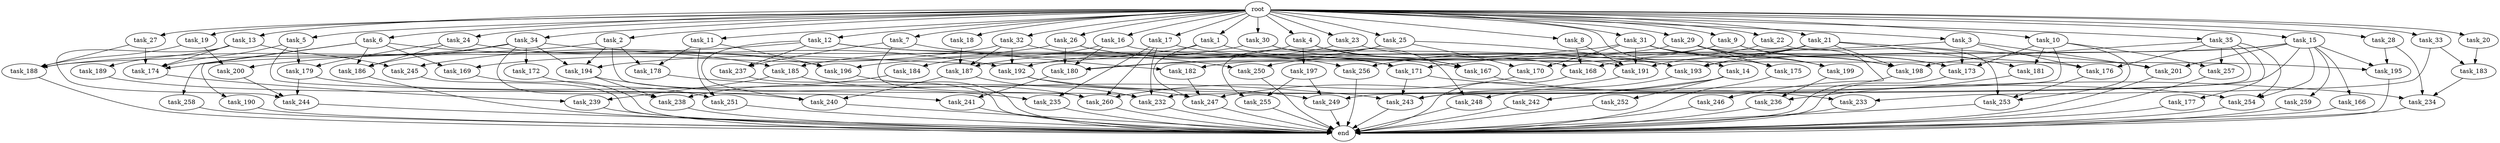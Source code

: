 digraph G {
  root [size="0.000000"];
  task_1 [size="1.024000"];
  task_2 [size="1.024000"];
  task_3 [size="1.024000"];
  task_4 [size="1.024000"];
  task_5 [size="1.024000"];
  task_6 [size="1.024000"];
  task_7 [size="1.024000"];
  task_8 [size="1.024000"];
  task_9 [size="1.024000"];
  task_10 [size="1.024000"];
  task_11 [size="1.024000"];
  task_12 [size="1.024000"];
  task_13 [size="1.024000"];
  task_14 [size="1.024000"];
  task_15 [size="1.024000"];
  task_16 [size="1.024000"];
  task_17 [size="1.024000"];
  task_18 [size="1.024000"];
  task_19 [size="1.024000"];
  task_20 [size="1.024000"];
  task_21 [size="1.024000"];
  task_22 [size="1.024000"];
  task_23 [size="1.024000"];
  task_24 [size="1.024000"];
  task_25 [size="1.024000"];
  task_26 [size="1.024000"];
  task_27 [size="1.024000"];
  task_28 [size="1.024000"];
  task_29 [size="1.024000"];
  task_30 [size="1.024000"];
  task_31 [size="1.024000"];
  task_32 [size="1.024000"];
  task_33 [size="1.024000"];
  task_34 [size="1.024000"];
  task_35 [size="1.024000"];
  task_166 [size="549755813.888000"];
  task_167 [size="635655159.808000"];
  task_168 [size="1486058684.416000"];
  task_169 [size="558345748.480000"];
  task_170 [size="1073741824.000000"];
  task_171 [size="1279900254.208000"];
  task_172 [size="34359738.368000"];
  task_173 [size="1142461300.736000"];
  task_174 [size="695784701.952000"];
  task_175 [size="893353197.568000"];
  task_176 [size="1279900254.208000"];
  task_177 [size="695784701.952000"];
  task_178 [size="1168231104.512000"];
  task_179 [size="171798691.840000"];
  task_180 [size="1013612281.856000"];
  task_181 [size="249108103.168000"];
  task_182 [size="292057776.128000"];
  task_183 [size="858993459.200000"];
  task_184 [size="214748364.800000"];
  task_185 [size="274877906.944000"];
  task_186 [size="309237645.312000"];
  task_187 [size="712964571.136000"];
  task_188 [size="1906965479.424000"];
  task_189 [size="549755813.888000"];
  task_190 [size="137438953.472000"];
  task_191 [size="2319282339.840000"];
  task_192 [size="1151051235.328000"];
  task_193 [size="1529008357.376000"];
  task_194 [size="1589137899.520000"];
  task_195 [size="1623497637.888000"];
  task_196 [size="1305670057.984000"];
  task_197 [size="77309411.328000"];
  task_198 [size="1159641169.920000"];
  task_199 [size="893353197.568000"];
  task_200 [size="970662608.896000"];
  task_201 [size="798863917.056000"];
  task_232 [size="2052994367.488000"];
  task_233 [size="618475290.624000"];
  task_234 [size="1494648619.008000"];
  task_235 [size="558345748.480000"];
  task_236 [size="764504178.688000"];
  task_237 [size="627065225.216000"];
  task_238 [size="309237645.312000"];
  task_239 [size="386547056.640000"];
  task_240 [size="704374636.544000"];
  task_241 [size="730144440.320000"];
  task_242 [size="77309411.328000"];
  task_243 [size="1228360646.656000"];
  task_244 [size="1443109011.456000"];
  task_245 [size="1099511627.776000"];
  task_246 [size="34359738.368000"];
  task_247 [size="2078764171.264000"];
  task_248 [size="833223655.424000"];
  task_249 [size="1408749273.088000"];
  task_250 [size="635655159.808000"];
  task_251 [size="858993459.200000"];
  task_252 [size="77309411.328000"];
  task_253 [size="970662608.896000"];
  task_254 [size="1554778161.152000"];
  task_255 [size="764504178.688000"];
  task_256 [size="764504178.688000"];
  task_257 [size="730144440.320000"];
  task_258 [size="137438953.472000"];
  task_259 [size="549755813.888000"];
  task_260 [size="1125281431.552000"];
  end [size="0.000000"];

  root -> task_1 [size="1.000000"];
  root -> task_2 [size="1.000000"];
  root -> task_3 [size="1.000000"];
  root -> task_4 [size="1.000000"];
  root -> task_5 [size="1.000000"];
  root -> task_6 [size="1.000000"];
  root -> task_7 [size="1.000000"];
  root -> task_8 [size="1.000000"];
  root -> task_9 [size="1.000000"];
  root -> task_10 [size="1.000000"];
  root -> task_11 [size="1.000000"];
  root -> task_12 [size="1.000000"];
  root -> task_13 [size="1.000000"];
  root -> task_14 [size="1.000000"];
  root -> task_15 [size="1.000000"];
  root -> task_16 [size="1.000000"];
  root -> task_17 [size="1.000000"];
  root -> task_18 [size="1.000000"];
  root -> task_19 [size="1.000000"];
  root -> task_20 [size="1.000000"];
  root -> task_21 [size="1.000000"];
  root -> task_22 [size="1.000000"];
  root -> task_23 [size="1.000000"];
  root -> task_24 [size="1.000000"];
  root -> task_25 [size="1.000000"];
  root -> task_26 [size="1.000000"];
  root -> task_27 [size="1.000000"];
  root -> task_28 [size="1.000000"];
  root -> task_29 [size="1.000000"];
  root -> task_30 [size="1.000000"];
  root -> task_31 [size="1.000000"];
  root -> task_32 [size="1.000000"];
  root -> task_33 [size="1.000000"];
  root -> task_34 [size="1.000000"];
  root -> task_35 [size="1.000000"];
  task_1 -> task_171 [size="679477248.000000"];
  task_1 -> task_194 [size="679477248.000000"];
  task_1 -> task_247 [size="679477248.000000"];
  task_2 -> task_178 [size="838860800.000000"];
  task_2 -> task_188 [size="838860800.000000"];
  task_2 -> task_194 [size="838860800.000000"];
  task_2 -> task_232 [size="838860800.000000"];
  task_3 -> task_171 [size="33554432.000000"];
  task_3 -> task_173 [size="33554432.000000"];
  task_3 -> task_176 [size="33554432.000000"];
  task_3 -> task_201 [size="33554432.000000"];
  task_4 -> task_167 [size="75497472.000000"];
  task_4 -> task_168 [size="75497472.000000"];
  task_4 -> task_187 [size="75497472.000000"];
  task_4 -> task_197 [size="75497472.000000"];
  task_5 -> task_174 [size="33554432.000000"];
  task_5 -> task_179 [size="33554432.000000"];
  task_5 -> task_241 [size="33554432.000000"];
  task_6 -> task_169 [size="134217728.000000"];
  task_6 -> task_185 [size="134217728.000000"];
  task_6 -> task_186 [size="134217728.000000"];
  task_6 -> task_190 [size="134217728.000000"];
  task_6 -> task_258 [size="134217728.000000"];
  task_7 -> task_182 [size="75497472.000000"];
  task_7 -> task_237 [size="75497472.000000"];
  task_7 -> task_260 [size="75497472.000000"];
  task_8 -> task_168 [size="536870912.000000"];
  task_8 -> task_191 [size="536870912.000000"];
  task_9 -> task_173 [size="209715200.000000"];
  task_9 -> task_182 [size="209715200.000000"];
  task_9 -> task_198 [size="209715200.000000"];
  task_9 -> task_250 [size="209715200.000000"];
  task_10 -> task_173 [size="33554432.000000"];
  task_10 -> task_181 [size="33554432.000000"];
  task_10 -> task_243 [size="33554432.000000"];
  task_10 -> task_253 [size="33554432.000000"];
  task_10 -> task_257 [size="33554432.000000"];
  task_11 -> task_178 [size="301989888.000000"];
  task_11 -> task_196 [size="301989888.000000"];
  task_11 -> task_251 [size="301989888.000000"];
  task_12 -> task_176 [size="536870912.000000"];
  task_12 -> task_193 [size="536870912.000000"];
  task_12 -> task_200 [size="536870912.000000"];
  task_12 -> task_237 [size="536870912.000000"];
  task_12 -> task_240 [size="536870912.000000"];
  task_13 -> task_174 [size="536870912.000000"];
  task_13 -> task_189 [size="536870912.000000"];
  task_13 -> task_244 [size="536870912.000000"];
  task_13 -> task_245 [size="536870912.000000"];
  task_14 -> task_242 [size="75497472.000000"];
  task_14 -> task_243 [size="75497472.000000"];
  task_14 -> task_252 [size="75497472.000000"];
  task_15 -> task_166 [size="536870912.000000"];
  task_15 -> task_188 [size="536870912.000000"];
  task_15 -> task_193 [size="536870912.000000"];
  task_15 -> task_195 [size="536870912.000000"];
  task_15 -> task_201 [size="536870912.000000"];
  task_15 -> task_249 [size="536870912.000000"];
  task_15 -> task_254 [size="536870912.000000"];
  task_15 -> task_259 [size="536870912.000000"];
  task_16 -> task_180 [size="209715200.000000"];
  task_16 -> task_184 [size="209715200.000000"];
  task_16 -> task_195 [size="209715200.000000"];
  task_17 -> task_167 [size="411041792.000000"];
  task_17 -> task_232 [size="411041792.000000"];
  task_17 -> task_235 [size="411041792.000000"];
  task_17 -> task_260 [size="411041792.000000"];
  task_18 -> task_187 [size="209715200.000000"];
  task_19 -> task_188 [size="411041792.000000"];
  task_19 -> task_200 [size="411041792.000000"];
  task_20 -> task_183 [size="536870912.000000"];
  task_21 -> task_181 [size="209715200.000000"];
  task_21 -> task_191 [size="209715200.000000"];
  task_21 -> task_193 [size="209715200.000000"];
  task_21 -> task_198 [size="209715200.000000"];
  task_21 -> task_201 [size="209715200.000000"];
  task_21 -> task_256 [size="209715200.000000"];
  task_22 -> task_168 [size="838860800.000000"];
  task_22 -> task_253 [size="838860800.000000"];
  task_23 -> task_191 [size="679477248.000000"];
  task_23 -> task_192 [size="679477248.000000"];
  task_24 -> task_179 [size="134217728.000000"];
  task_24 -> task_186 [size="134217728.000000"];
  task_24 -> task_196 [size="134217728.000000"];
  task_25 -> task_170 [size="209715200.000000"];
  task_25 -> task_180 [size="209715200.000000"];
  task_25 -> task_193 [size="209715200.000000"];
  task_25 -> task_255 [size="209715200.000000"];
  task_26 -> task_171 [size="536870912.000000"];
  task_26 -> task_180 [size="536870912.000000"];
  task_26 -> task_245 [size="536870912.000000"];
  task_26 -> task_256 [size="536870912.000000"];
  task_27 -> task_174 [size="75497472.000000"];
  task_27 -> task_188 [size="75497472.000000"];
  task_28 -> task_195 [size="838860800.000000"];
  task_28 -> task_234 [size="838860800.000000"];
  task_29 -> task_175 [size="33554432.000000"];
  task_29 -> task_180 [size="33554432.000000"];
  task_29 -> task_198 [size="33554432.000000"];
  task_29 -> task_199 [size="33554432.000000"];
  task_29 -> task_246 [size="33554432.000000"];
  task_30 -> task_167 [size="134217728.000000"];
  task_30 -> task_185 [size="134217728.000000"];
  task_30 -> task_248 [size="134217728.000000"];
  task_31 -> task_170 [size="838860800.000000"];
  task_31 -> task_173 [size="838860800.000000"];
  task_31 -> task_175 [size="838860800.000000"];
  task_31 -> task_191 [size="838860800.000000"];
  task_31 -> task_196 [size="838860800.000000"];
  task_31 -> task_199 [size="838860800.000000"];
  task_32 -> task_169 [size="411041792.000000"];
  task_32 -> task_187 [size="411041792.000000"];
  task_32 -> task_192 [size="411041792.000000"];
  task_32 -> task_250 [size="411041792.000000"];
  task_33 -> task_183 [size="301989888.000000"];
  task_33 -> task_233 [size="301989888.000000"];
  task_34 -> task_172 [size="33554432.000000"];
  task_34 -> task_174 [size="33554432.000000"];
  task_34 -> task_186 [size="33554432.000000"];
  task_34 -> task_192 [size="33554432.000000"];
  task_34 -> task_194 [size="33554432.000000"];
  task_34 -> task_238 [size="33554432.000000"];
  task_35 -> task_176 [size="679477248.000000"];
  task_35 -> task_177 [size="679477248.000000"];
  task_35 -> task_198 [size="679477248.000000"];
  task_35 -> task_232 [size="679477248.000000"];
  task_35 -> task_254 [size="679477248.000000"];
  task_35 -> task_257 [size="679477248.000000"];
  task_166 -> end [size="1.000000"];
  task_167 -> task_233 [size="301989888.000000"];
  task_168 -> end [size="1.000000"];
  task_169 -> end [size="1.000000"];
  task_170 -> task_260 [size="536870912.000000"];
  task_171 -> task_234 [size="411041792.000000"];
  task_171 -> task_243 [size="411041792.000000"];
  task_172 -> task_251 [size="536870912.000000"];
  task_173 -> end [size="1.000000"];
  task_174 -> task_239 [size="301989888.000000"];
  task_175 -> end [size="1.000000"];
  task_176 -> task_253 [size="75497472.000000"];
  task_177 -> end [size="1.000000"];
  task_178 -> task_243 [size="679477248.000000"];
  task_179 -> task_244 [size="838860800.000000"];
  task_179 -> task_247 [size="838860800.000000"];
  task_180 -> task_241 [size="679477248.000000"];
  task_181 -> task_236 [size="536870912.000000"];
  task_182 -> task_247 [size="301989888.000000"];
  task_183 -> task_234 [size="209715200.000000"];
  task_184 -> task_238 [size="134217728.000000"];
  task_185 -> task_239 [size="75497472.000000"];
  task_185 -> task_260 [size="75497472.000000"];
  task_186 -> end [size="1.000000"];
  task_187 -> task_232 [size="75497472.000000"];
  task_187 -> task_240 [size="75497472.000000"];
  task_188 -> end [size="1.000000"];
  task_189 -> task_240 [size="75497472.000000"];
  task_190 -> end [size="1.000000"];
  task_191 -> task_247 [size="209715200.000000"];
  task_192 -> task_249 [size="301989888.000000"];
  task_192 -> task_254 [size="301989888.000000"];
  task_193 -> task_248 [size="679477248.000000"];
  task_194 -> task_235 [size="134217728.000000"];
  task_194 -> task_238 [size="134217728.000000"];
  task_195 -> end [size="1.000000"];
  task_196 -> end [size="1.000000"];
  task_197 -> task_249 [size="536870912.000000"];
  task_197 -> task_255 [size="536870912.000000"];
  task_198 -> end [size="1.000000"];
  task_199 -> task_236 [size="209715200.000000"];
  task_200 -> task_244 [size="33554432.000000"];
  task_201 -> end [size="1.000000"];
  task_232 -> end [size="1.000000"];
  task_233 -> end [size="1.000000"];
  task_234 -> end [size="1.000000"];
  task_235 -> end [size="1.000000"];
  task_236 -> end [size="1.000000"];
  task_237 -> end [size="1.000000"];
  task_238 -> end [size="1.000000"];
  task_239 -> end [size="1.000000"];
  task_240 -> end [size="1.000000"];
  task_241 -> end [size="1.000000"];
  task_242 -> end [size="1.000000"];
  task_243 -> end [size="1.000000"];
  task_244 -> end [size="1.000000"];
  task_245 -> end [size="1.000000"];
  task_246 -> end [size="1.000000"];
  task_247 -> end [size="1.000000"];
  task_248 -> end [size="1.000000"];
  task_249 -> end [size="1.000000"];
  task_250 -> end [size="1.000000"];
  task_251 -> end [size="1.000000"];
  task_252 -> end [size="1.000000"];
  task_253 -> end [size="1.000000"];
  task_254 -> end [size="1.000000"];
  task_255 -> end [size="1.000000"];
  task_256 -> end [size="1.000000"];
  task_257 -> end [size="1.000000"];
  task_258 -> end [size="1.000000"];
  task_259 -> end [size="1.000000"];
  task_260 -> end [size="1.000000"];
}
